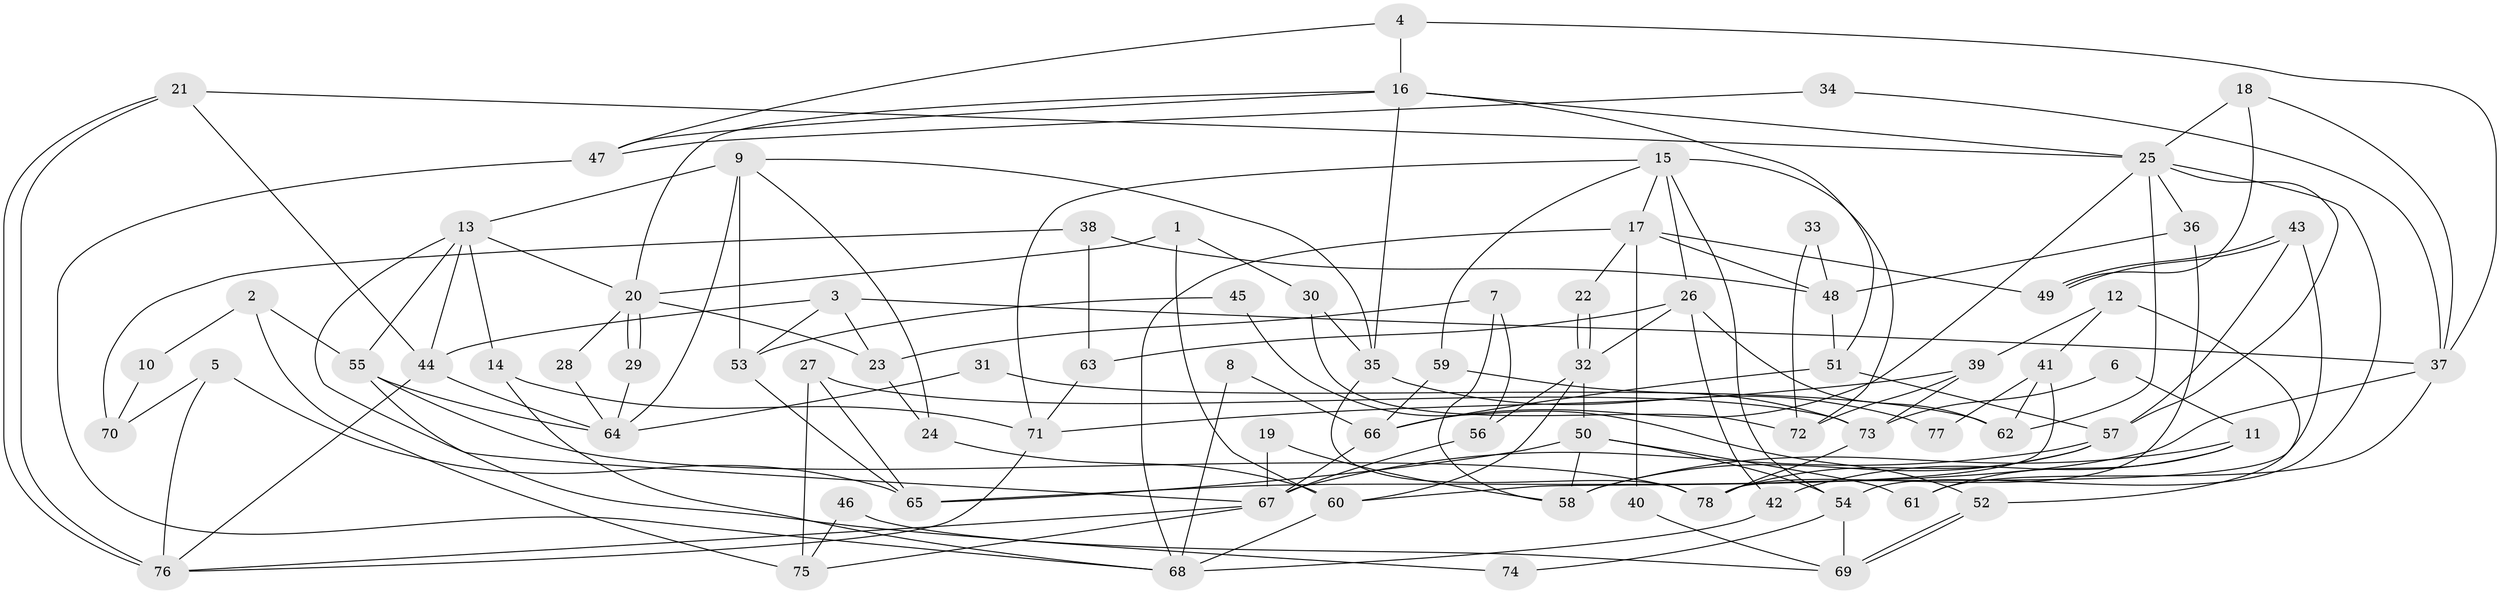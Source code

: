 // Generated by graph-tools (version 1.1) at 2025/51/03/09/25 04:51:18]
// undirected, 78 vertices, 156 edges
graph export_dot {
graph [start="1"]
  node [color=gray90,style=filled];
  1;
  2;
  3;
  4;
  5;
  6;
  7;
  8;
  9;
  10;
  11;
  12;
  13;
  14;
  15;
  16;
  17;
  18;
  19;
  20;
  21;
  22;
  23;
  24;
  25;
  26;
  27;
  28;
  29;
  30;
  31;
  32;
  33;
  34;
  35;
  36;
  37;
  38;
  39;
  40;
  41;
  42;
  43;
  44;
  45;
  46;
  47;
  48;
  49;
  50;
  51;
  52;
  53;
  54;
  55;
  56;
  57;
  58;
  59;
  60;
  61;
  62;
  63;
  64;
  65;
  66;
  67;
  68;
  69;
  70;
  71;
  72;
  73;
  74;
  75;
  76;
  77;
  78;
  1 -- 20;
  1 -- 30;
  1 -- 60;
  2 -- 55;
  2 -- 75;
  2 -- 10;
  3 -- 37;
  3 -- 44;
  3 -- 23;
  3 -- 53;
  4 -- 16;
  4 -- 37;
  4 -- 47;
  5 -- 76;
  5 -- 65;
  5 -- 70;
  6 -- 73;
  6 -- 11;
  7 -- 56;
  7 -- 23;
  7 -- 58;
  8 -- 66;
  8 -- 68;
  9 -- 24;
  9 -- 35;
  9 -- 13;
  9 -- 53;
  9 -- 64;
  10 -- 70;
  11 -- 58;
  11 -- 61;
  11 -- 42;
  12 -- 39;
  12 -- 41;
  12 -- 52;
  13 -- 20;
  13 -- 14;
  13 -- 44;
  13 -- 55;
  13 -- 67;
  14 -- 68;
  14 -- 71;
  15 -- 71;
  15 -- 17;
  15 -- 26;
  15 -- 54;
  15 -- 59;
  15 -- 72;
  16 -- 51;
  16 -- 25;
  16 -- 20;
  16 -- 35;
  16 -- 47;
  17 -- 68;
  17 -- 48;
  17 -- 22;
  17 -- 40;
  17 -- 49;
  18 -- 49;
  18 -- 25;
  18 -- 37;
  19 -- 58;
  19 -- 67;
  20 -- 29;
  20 -- 29;
  20 -- 23;
  20 -- 28;
  21 -- 76;
  21 -- 76;
  21 -- 44;
  21 -- 25;
  22 -- 32;
  22 -- 32;
  23 -- 24;
  24 -- 60;
  25 -- 54;
  25 -- 36;
  25 -- 57;
  25 -- 62;
  25 -- 66;
  26 -- 42;
  26 -- 32;
  26 -- 62;
  26 -- 63;
  27 -- 65;
  27 -- 73;
  27 -- 75;
  28 -- 64;
  29 -- 64;
  30 -- 72;
  30 -- 35;
  31 -- 64;
  31 -- 62;
  32 -- 50;
  32 -- 56;
  32 -- 60;
  33 -- 48;
  33 -- 72;
  34 -- 47;
  34 -- 37;
  35 -- 78;
  35 -- 77;
  36 -- 78;
  36 -- 48;
  37 -- 65;
  37 -- 61;
  38 -- 48;
  38 -- 63;
  38 -- 70;
  39 -- 71;
  39 -- 73;
  39 -- 72;
  40 -- 69;
  41 -- 60;
  41 -- 62;
  41 -- 77;
  42 -- 68;
  43 -- 49;
  43 -- 49;
  43 -- 78;
  43 -- 57;
  44 -- 76;
  44 -- 64;
  45 -- 52;
  45 -- 53;
  46 -- 69;
  46 -- 75;
  47 -- 68;
  48 -- 51;
  50 -- 58;
  50 -- 54;
  50 -- 61;
  50 -- 65;
  51 -- 66;
  51 -- 57;
  52 -- 69;
  52 -- 69;
  53 -- 65;
  54 -- 69;
  54 -- 74;
  55 -- 64;
  55 -- 74;
  55 -- 78;
  56 -- 67;
  57 -- 58;
  57 -- 67;
  57 -- 78;
  59 -- 66;
  59 -- 73;
  60 -- 68;
  63 -- 71;
  66 -- 67;
  67 -- 75;
  67 -- 76;
  71 -- 76;
  73 -- 78;
}
